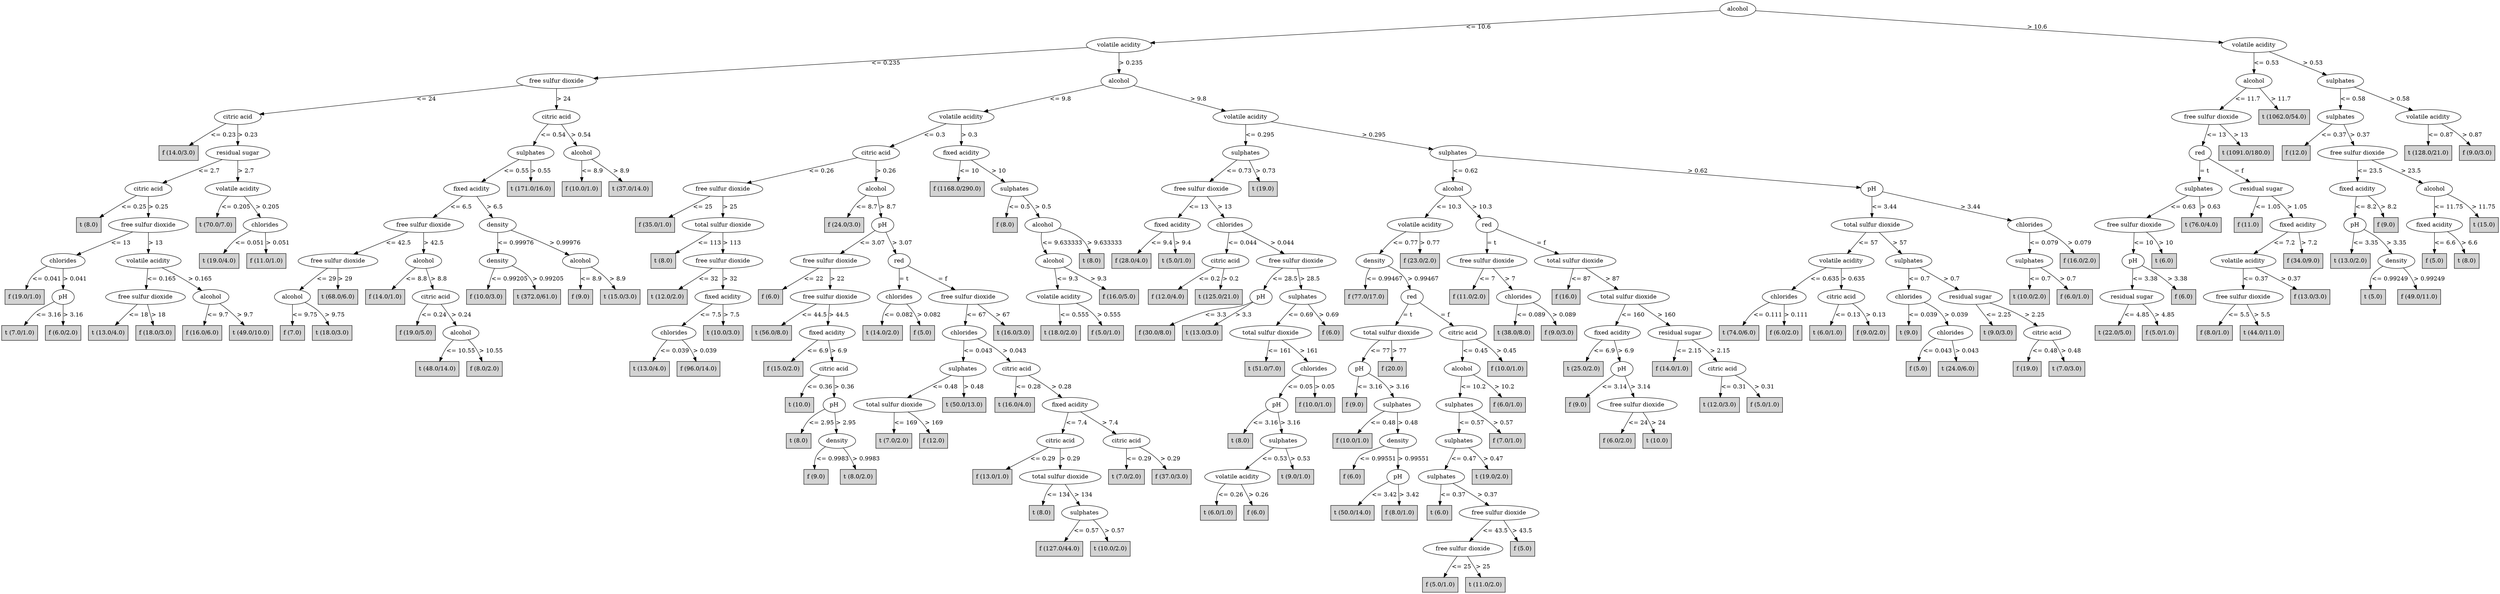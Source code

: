 digraph J48Tree {
N0 [label="alcohol" ]
N0->N1 [label="<= 10.6"]
N1 [label="volatile acidity" ]
N1->N2 [label="<= 0.235"]
N2 [label="free sulfur dioxide" ]
N2->N3 [label="<= 24"]
N3 [label="citric acid" ]
N3->N4 [label="<= 0.23"]
N4 [label="f (14.0/3.0)" shape=box style=filled ]
N3->N5 [label="> 0.23"]
N5 [label="residual sugar" ]
N5->N6 [label="<= 2.7"]
N6 [label="citric acid" ]
N6->N7 [label="<= 0.25"]
N7 [label="t (8.0)" shape=box style=filled ]
N6->N8 [label="> 0.25"]
N8 [label="free sulfur dioxide" ]
N8->N9 [label="<= 13"]
N9 [label="chlorides" ]
N9->N10 [label="<= 0.041"]
N10 [label="f (19.0/1.0)" shape=box style=filled ]
N9->N11 [label="> 0.041"]
N11 [label="pH" ]
N11->N12 [label="<= 3.16"]
N12 [label="t (7.0/1.0)" shape=box style=filled ]
N11->N13 [label="> 3.16"]
N13 [label="f (6.0/2.0)" shape=box style=filled ]
N8->N14 [label="> 13"]
N14 [label="volatile acidity" ]
N14->N15 [label="<= 0.165"]
N15 [label="free sulfur dioxide" ]
N15->N16 [label="<= 18"]
N16 [label="t (13.0/4.0)" shape=box style=filled ]
N15->N17 [label="> 18"]
N17 [label="f (18.0/3.0)" shape=box style=filled ]
N14->N18 [label="> 0.165"]
N18 [label="alcohol" ]
N18->N19 [label="<= 9.7"]
N19 [label="f (16.0/6.0)" shape=box style=filled ]
N18->N20 [label="> 9.7"]
N20 [label="t (49.0/10.0)" shape=box style=filled ]
N5->N21 [label="> 2.7"]
N21 [label="volatile acidity" ]
N21->N22 [label="<= 0.205"]
N22 [label="t (70.0/7.0)" shape=box style=filled ]
N21->N23 [label="> 0.205"]
N23 [label="chlorides" ]
N23->N24 [label="<= 0.051"]
N24 [label="t (19.0/4.0)" shape=box style=filled ]
N23->N25 [label="> 0.051"]
N25 [label="f (11.0/1.0)" shape=box style=filled ]
N2->N26 [label="> 24"]
N26 [label="citric acid" ]
N26->N27 [label="<= 0.54"]
N27 [label="sulphates" ]
N27->N28 [label="<= 0.55"]
N28 [label="fixed acidity" ]
N28->N29 [label="<= 6.5"]
N29 [label="free sulfur dioxide" ]
N29->N30 [label="<= 42.5"]
N30 [label="free sulfur dioxide" ]
N30->N31 [label="<= 29"]
N31 [label="alcohol" ]
N31->N32 [label="<= 9.75"]
N32 [label="f (7.0)" shape=box style=filled ]
N31->N33 [label="> 9.75"]
N33 [label="t (18.0/3.0)" shape=box style=filled ]
N30->N34 [label="> 29"]
N34 [label="t (68.0/6.0)" shape=box style=filled ]
N29->N35 [label="> 42.5"]
N35 [label="alcohol" ]
N35->N36 [label="<= 8.8"]
N36 [label="f (14.0/1.0)" shape=box style=filled ]
N35->N37 [label="> 8.8"]
N37 [label="citric acid" ]
N37->N38 [label="<= 0.24"]
N38 [label="f (19.0/5.0)" shape=box style=filled ]
N37->N39 [label="> 0.24"]
N39 [label="alcohol" ]
N39->N40 [label="<= 10.55"]
N40 [label="t (48.0/14.0)" shape=box style=filled ]
N39->N41 [label="> 10.55"]
N41 [label="f (8.0/2.0)" shape=box style=filled ]
N28->N42 [label="> 6.5"]
N42 [label="density" ]
N42->N43 [label="<= 0.99976"]
N43 [label="density" ]
N43->N44 [label="<= 0.99205"]
N44 [label="f (10.0/3.0)" shape=box style=filled ]
N43->N45 [label="> 0.99205"]
N45 [label="t (372.0/61.0)" shape=box style=filled ]
N42->N46 [label="> 0.99976"]
N46 [label="alcohol" ]
N46->N47 [label="<= 8.9"]
N47 [label="f (9.0)" shape=box style=filled ]
N46->N48 [label="> 8.9"]
N48 [label="t (15.0/3.0)" shape=box style=filled ]
N27->N49 [label="> 0.55"]
N49 [label="t (171.0/16.0)" shape=box style=filled ]
N26->N50 [label="> 0.54"]
N50 [label="alcohol" ]
N50->N51 [label="<= 8.9"]
N51 [label="f (10.0/1.0)" shape=box style=filled ]
N50->N52 [label="> 8.9"]
N52 [label="t (37.0/14.0)" shape=box style=filled ]
N1->N53 [label="> 0.235"]
N53 [label="alcohol" ]
N53->N54 [label="<= 9.8"]
N54 [label="volatile acidity" ]
N54->N55 [label="<= 0.3"]
N55 [label="citric acid" ]
N55->N56 [label="<= 0.26"]
N56 [label="free sulfur dioxide" ]
N56->N57 [label="<= 25"]
N57 [label="f (35.0/1.0)" shape=box style=filled ]
N56->N58 [label="> 25"]
N58 [label="total sulfur dioxide" ]
N58->N59 [label="<= 113"]
N59 [label="t (8.0)" shape=box style=filled ]
N58->N60 [label="> 113"]
N60 [label="free sulfur dioxide" ]
N60->N61 [label="<= 32"]
N61 [label="t (12.0/2.0)" shape=box style=filled ]
N60->N62 [label="> 32"]
N62 [label="fixed acidity" ]
N62->N63 [label="<= 7.5"]
N63 [label="chlorides" ]
N63->N64 [label="<= 0.039"]
N64 [label="t (13.0/4.0)" shape=box style=filled ]
N63->N65 [label="> 0.039"]
N65 [label="f (96.0/14.0)" shape=box style=filled ]
N62->N66 [label="> 7.5"]
N66 [label="t (10.0/3.0)" shape=box style=filled ]
N55->N67 [label="> 0.26"]
N67 [label="alcohol" ]
N67->N68 [label="<= 8.7"]
N68 [label="f (24.0/3.0)" shape=box style=filled ]
N67->N69 [label="> 8.7"]
N69 [label="pH" ]
N69->N70 [label="<= 3.07"]
N70 [label="free sulfur dioxide" ]
N70->N71 [label="<= 22"]
N71 [label="f (6.0)" shape=box style=filled ]
N70->N72 [label="> 22"]
N72 [label="free sulfur dioxide" ]
N72->N73 [label="<= 44.5"]
N73 [label="t (56.0/8.0)" shape=box style=filled ]
N72->N74 [label="> 44.5"]
N74 [label="fixed acidity" ]
N74->N75 [label="<= 6.9"]
N75 [label="f (15.0/2.0)" shape=box style=filled ]
N74->N76 [label="> 6.9"]
N76 [label="citric acid" ]
N76->N77 [label="<= 0.36"]
N77 [label="t (10.0)" shape=box style=filled ]
N76->N78 [label="> 0.36"]
N78 [label="pH" ]
N78->N79 [label="<= 2.95"]
N79 [label="t (8.0)" shape=box style=filled ]
N78->N80 [label="> 2.95"]
N80 [label="density" ]
N80->N81 [label="<= 0.9983"]
N81 [label="f (9.0)" shape=box style=filled ]
N80->N82 [label="> 0.9983"]
N82 [label="t (8.0/2.0)" shape=box style=filled ]
N69->N83 [label="> 3.07"]
N83 [label="red" ]
N83->N84 [label="= t"]
N84 [label="chlorides" ]
N84->N85 [label="<= 0.082"]
N85 [label="t (14.0/2.0)" shape=box style=filled ]
N84->N86 [label="> 0.082"]
N86 [label="f (5.0)" shape=box style=filled ]
N83->N87 [label="= f"]
N87 [label="free sulfur dioxide" ]
N87->N88 [label="<= 67"]
N88 [label="chlorides" ]
N88->N89 [label="<= 0.043"]
N89 [label="sulphates" ]
N89->N90 [label="<= 0.48"]
N90 [label="total sulfur dioxide" ]
N90->N91 [label="<= 169"]
N91 [label="t (7.0/2.0)" shape=box style=filled ]
N90->N92 [label="> 169"]
N92 [label="f (12.0)" shape=box style=filled ]
N89->N93 [label="> 0.48"]
N93 [label="t (50.0/13.0)" shape=box style=filled ]
N88->N94 [label="> 0.043"]
N94 [label="citric acid" ]
N94->N95 [label="<= 0.28"]
N95 [label="t (16.0/4.0)" shape=box style=filled ]
N94->N96 [label="> 0.28"]
N96 [label="fixed acidity" ]
N96->N97 [label="<= 7.4"]
N97 [label="citric acid" ]
N97->N98 [label="<= 0.29"]
N98 [label="f (13.0/1.0)" shape=box style=filled ]
N97->N99 [label="> 0.29"]
N99 [label="total sulfur dioxide" ]
N99->N100 [label="<= 134"]
N100 [label="t (8.0)" shape=box style=filled ]
N99->N101 [label="> 134"]
N101 [label="sulphates" ]
N101->N102 [label="<= 0.57"]
N102 [label="f (127.0/44.0)" shape=box style=filled ]
N101->N103 [label="> 0.57"]
N103 [label="t (10.0/2.0)" shape=box style=filled ]
N96->N104 [label="> 7.4"]
N104 [label="citric acid" ]
N104->N105 [label="<= 0.29"]
N105 [label="t (7.0/2.0)" shape=box style=filled ]
N104->N106 [label="> 0.29"]
N106 [label="f (37.0/3.0)" shape=box style=filled ]
N87->N107 [label="> 67"]
N107 [label="t (16.0/3.0)" shape=box style=filled ]
N54->N108 [label="> 0.3"]
N108 [label="fixed acidity" ]
N108->N109 [label="<= 10"]
N109 [label="f (1168.0/290.0)" shape=box style=filled ]
N108->N110 [label="> 10"]
N110 [label="sulphates" ]
N110->N111 [label="<= 0.5"]
N111 [label="f (8.0)" shape=box style=filled ]
N110->N112 [label="> 0.5"]
N112 [label="alcohol" ]
N112->N113 [label="<= 9.633333"]
N113 [label="alcohol" ]
N113->N114 [label="<= 9.3"]
N114 [label="volatile acidity" ]
N114->N115 [label="<= 0.555"]
N115 [label="t (18.0/2.0)" shape=box style=filled ]
N114->N116 [label="> 0.555"]
N116 [label="f (5.0/1.0)" shape=box style=filled ]
N113->N117 [label="> 9.3"]
N117 [label="f (16.0/5.0)" shape=box style=filled ]
N112->N118 [label="> 9.633333"]
N118 [label="t (8.0)" shape=box style=filled ]
N53->N119 [label="> 9.8"]
N119 [label="volatile acidity" ]
N119->N120 [label="<= 0.295"]
N120 [label="sulphates" ]
N120->N121 [label="<= 0.73"]
N121 [label="free sulfur dioxide" ]
N121->N122 [label="<= 13"]
N122 [label="fixed acidity" ]
N122->N123 [label="<= 9.4"]
N123 [label="f (28.0/4.0)" shape=box style=filled ]
N122->N124 [label="> 9.4"]
N124 [label="t (5.0/1.0)" shape=box style=filled ]
N121->N125 [label="> 13"]
N125 [label="chlorides" ]
N125->N126 [label="<= 0.044"]
N126 [label="citric acid" ]
N126->N127 [label="<= 0.2"]
N127 [label="f (12.0/4.0)" shape=box style=filled ]
N126->N128 [label="> 0.2"]
N128 [label="t (125.0/21.0)" shape=box style=filled ]
N125->N129 [label="> 0.044"]
N129 [label="free sulfur dioxide" ]
N129->N130 [label="<= 28.5"]
N130 [label="pH" ]
N130->N131 [label="<= 3.3"]
N131 [label="f (30.0/8.0)" shape=box style=filled ]
N130->N132 [label="> 3.3"]
N132 [label="t (13.0/3.0)" shape=box style=filled ]
N129->N133 [label="> 28.5"]
N133 [label="sulphates" ]
N133->N134 [label="<= 0.69"]
N134 [label="total sulfur dioxide" ]
N134->N135 [label="<= 161"]
N135 [label="t (51.0/7.0)" shape=box style=filled ]
N134->N136 [label="> 161"]
N136 [label="chlorides" ]
N136->N137 [label="<= 0.05"]
N137 [label="pH" ]
N137->N138 [label="<= 3.16"]
N138 [label="t (8.0)" shape=box style=filled ]
N137->N139 [label="> 3.16"]
N139 [label="sulphates" ]
N139->N140 [label="<= 0.53"]
N140 [label="volatile acidity" ]
N140->N141 [label="<= 0.26"]
N141 [label="t (6.0/1.0)" shape=box style=filled ]
N140->N142 [label="> 0.26"]
N142 [label="f (6.0)" shape=box style=filled ]
N139->N143 [label="> 0.53"]
N143 [label="t (9.0/1.0)" shape=box style=filled ]
N136->N144 [label="> 0.05"]
N144 [label="f (10.0/1.0)" shape=box style=filled ]
N133->N145 [label="> 0.69"]
N145 [label="f (6.0)" shape=box style=filled ]
N120->N146 [label="> 0.73"]
N146 [label="t (19.0)" shape=box style=filled ]
N119->N147 [label="> 0.295"]
N147 [label="sulphates" ]
N147->N148 [label="<= 0.62"]
N148 [label="alcohol" ]
N148->N149 [label="<= 10.3"]
N149 [label="volatile acidity" ]
N149->N150 [label="<= 0.77"]
N150 [label="density" ]
N150->N151 [label="<= 0.99467"]
N151 [label="f (77.0/17.0)" shape=box style=filled ]
N150->N152 [label="> 0.99467"]
N152 [label="red" ]
N152->N153 [label="= t"]
N153 [label="total sulfur dioxide" ]
N153->N154 [label="<= 77"]
N154 [label="pH" ]
N154->N155 [label="<= 3.16"]
N155 [label="f (9.0)" shape=box style=filled ]
N154->N156 [label="> 3.16"]
N156 [label="sulphates" ]
N156->N157 [label="<= 0.48"]
N157 [label="f (10.0/1.0)" shape=box style=filled ]
N156->N158 [label="> 0.48"]
N158 [label="density" ]
N158->N159 [label="<= 0.99551"]
N159 [label="f (6.0)" shape=box style=filled ]
N158->N160 [label="> 0.99551"]
N160 [label="pH" ]
N160->N161 [label="<= 3.42"]
N161 [label="t (50.0/14.0)" shape=box style=filled ]
N160->N162 [label="> 3.42"]
N162 [label="f (8.0/1.0)" shape=box style=filled ]
N153->N163 [label="> 77"]
N163 [label="f (20.0)" shape=box style=filled ]
N152->N164 [label="= f"]
N164 [label="citric acid" ]
N164->N165 [label="<= 0.45"]
N165 [label="alcohol" ]
N165->N166 [label="<= 10.2"]
N166 [label="sulphates" ]
N166->N167 [label="<= 0.57"]
N167 [label="sulphates" ]
N167->N168 [label="<= 0.47"]
N168 [label="sulphates" ]
N168->N169 [label="<= 0.37"]
N169 [label="t (6.0)" shape=box style=filled ]
N168->N170 [label="> 0.37"]
N170 [label="free sulfur dioxide" ]
N170->N171 [label="<= 43.5"]
N171 [label="free sulfur dioxide" ]
N171->N172 [label="<= 25"]
N172 [label="f (5.0/1.0)" shape=box style=filled ]
N171->N173 [label="> 25"]
N173 [label="t (11.0/2.0)" shape=box style=filled ]
N170->N174 [label="> 43.5"]
N174 [label="f (5.0)" shape=box style=filled ]
N167->N175 [label="> 0.47"]
N175 [label="t (19.0/2.0)" shape=box style=filled ]
N166->N176 [label="> 0.57"]
N176 [label="f (7.0/1.0)" shape=box style=filled ]
N165->N177 [label="> 10.2"]
N177 [label="f (6.0/1.0)" shape=box style=filled ]
N164->N178 [label="> 0.45"]
N178 [label="f (10.0/1.0)" shape=box style=filled ]
N149->N179 [label="> 0.77"]
N179 [label="f (23.0/2.0)" shape=box style=filled ]
N148->N180 [label="> 10.3"]
N180 [label="red" ]
N180->N181 [label="= t"]
N181 [label="free sulfur dioxide" ]
N181->N182 [label="<= 7"]
N182 [label="f (11.0/2.0)" shape=box style=filled ]
N181->N183 [label="> 7"]
N183 [label="chlorides" ]
N183->N184 [label="<= 0.089"]
N184 [label="t (38.0/8.0)" shape=box style=filled ]
N183->N185 [label="> 0.089"]
N185 [label="f (9.0/3.0)" shape=box style=filled ]
N180->N186 [label="= f"]
N186 [label="total sulfur dioxide" ]
N186->N187 [label="<= 87"]
N187 [label="f (16.0)" shape=box style=filled ]
N186->N188 [label="> 87"]
N188 [label="total sulfur dioxide" ]
N188->N189 [label="<= 160"]
N189 [label="fixed acidity" ]
N189->N190 [label="<= 6.9"]
N190 [label="t (25.0/2.0)" shape=box style=filled ]
N189->N191 [label="> 6.9"]
N191 [label="pH" ]
N191->N192 [label="<= 3.14"]
N192 [label="f (9.0)" shape=box style=filled ]
N191->N193 [label="> 3.14"]
N193 [label="free sulfur dioxide" ]
N193->N194 [label="<= 24"]
N194 [label="f (6.0/2.0)" shape=box style=filled ]
N193->N195 [label="> 24"]
N195 [label="t (10.0)" shape=box style=filled ]
N188->N196 [label="> 160"]
N196 [label="residual sugar" ]
N196->N197 [label="<= 2.15"]
N197 [label="f (14.0/1.0)" shape=box style=filled ]
N196->N198 [label="> 2.15"]
N198 [label="citric acid" ]
N198->N199 [label="<= 0.31"]
N199 [label="t (12.0/3.0)" shape=box style=filled ]
N198->N200 [label="> 0.31"]
N200 [label="f (5.0/1.0)" shape=box style=filled ]
N147->N201 [label="> 0.62"]
N201 [label="pH" ]
N201->N202 [label="<= 3.44"]
N202 [label="total sulfur dioxide" ]
N202->N203 [label="<= 57"]
N203 [label="volatile acidity" ]
N203->N204 [label="<= 0.635"]
N204 [label="chlorides" ]
N204->N205 [label="<= 0.111"]
N205 [label="t (74.0/6.0)" shape=box style=filled ]
N204->N206 [label="> 0.111"]
N206 [label="f (6.0/2.0)" shape=box style=filled ]
N203->N207 [label="> 0.635"]
N207 [label="citric acid" ]
N207->N208 [label="<= 0.13"]
N208 [label="t (6.0/1.0)" shape=box style=filled ]
N207->N209 [label="> 0.13"]
N209 [label="f (9.0/2.0)" shape=box style=filled ]
N202->N210 [label="> 57"]
N210 [label="sulphates" ]
N210->N211 [label="<= 0.7"]
N211 [label="chlorides" ]
N211->N212 [label="<= 0.039"]
N212 [label="t (9.0)" shape=box style=filled ]
N211->N213 [label="> 0.039"]
N213 [label="chlorides" ]
N213->N214 [label="<= 0.043"]
N214 [label="f (5.0)" shape=box style=filled ]
N213->N215 [label="> 0.043"]
N215 [label="t (24.0/6.0)" shape=box style=filled ]
N210->N216 [label="> 0.7"]
N216 [label="residual sugar" ]
N216->N217 [label="<= 2.25"]
N217 [label="t (9.0/3.0)" shape=box style=filled ]
N216->N218 [label="> 2.25"]
N218 [label="citric acid" ]
N218->N219 [label="<= 0.48"]
N219 [label="f (19.0)" shape=box style=filled ]
N218->N220 [label="> 0.48"]
N220 [label="t (7.0/3.0)" shape=box style=filled ]
N201->N221 [label="> 3.44"]
N221 [label="chlorides" ]
N221->N222 [label="<= 0.079"]
N222 [label="sulphates" ]
N222->N223 [label="<= 0.7"]
N223 [label="t (10.0/2.0)" shape=box style=filled ]
N222->N224 [label="> 0.7"]
N224 [label="f (6.0/1.0)" shape=box style=filled ]
N221->N225 [label="> 0.079"]
N225 [label="f (16.0/2.0)" shape=box style=filled ]
N0->N226 [label="> 10.6"]
N226 [label="volatile acidity" ]
N226->N227 [label="<= 0.53"]
N227 [label="alcohol" ]
N227->N228 [label="<= 11.7"]
N228 [label="free sulfur dioxide" ]
N228->N229 [label="<= 13"]
N229 [label="red" ]
N229->N230 [label="= t"]
N230 [label="sulphates" ]
N230->N231 [label="<= 0.63"]
N231 [label="free sulfur dioxide" ]
N231->N232 [label="<= 10"]
N232 [label="pH" ]
N232->N233 [label="<= 3.38"]
N233 [label="residual sugar" ]
N233->N234 [label="<= 4.85"]
N234 [label="t (22.0/5.0)" shape=box style=filled ]
N233->N235 [label="> 4.85"]
N235 [label="f (5.0/1.0)" shape=box style=filled ]
N232->N236 [label="> 3.38"]
N236 [label="f (6.0)" shape=box style=filled ]
N231->N237 [label="> 10"]
N237 [label="t (6.0)" shape=box style=filled ]
N230->N238 [label="> 0.63"]
N238 [label="t (76.0/4.0)" shape=box style=filled ]
N229->N239 [label="= f"]
N239 [label="residual sugar" ]
N239->N240 [label="<= 1.05"]
N240 [label="f (11.0)" shape=box style=filled ]
N239->N241 [label="> 1.05"]
N241 [label="fixed acidity" ]
N241->N242 [label="<= 7.2"]
N242 [label="volatile acidity" ]
N242->N243 [label="<= 0.37"]
N243 [label="free sulfur dioxide" ]
N243->N244 [label="<= 5.5"]
N244 [label="f (8.0/1.0)" shape=box style=filled ]
N243->N245 [label="> 5.5"]
N245 [label="t (44.0/11.0)" shape=box style=filled ]
N242->N246 [label="> 0.37"]
N246 [label="f (13.0/3.0)" shape=box style=filled ]
N241->N247 [label="> 7.2"]
N247 [label="f (34.0/9.0)" shape=box style=filled ]
N228->N248 [label="> 13"]
N248 [label="t (1091.0/180.0)" shape=box style=filled ]
N227->N249 [label="> 11.7"]
N249 [label="t (1062.0/54.0)" shape=box style=filled ]
N226->N250 [label="> 0.53"]
N250 [label="sulphates" ]
N250->N251 [label="<= 0.58"]
N251 [label="sulphates" ]
N251->N252 [label="<= 0.37"]
N252 [label="f (12.0)" shape=box style=filled ]
N251->N253 [label="> 0.37"]
N253 [label="free sulfur dioxide" ]
N253->N254 [label="<= 23.5"]
N254 [label="fixed acidity" ]
N254->N255 [label="<= 8.2"]
N255 [label="pH" ]
N255->N256 [label="<= 3.35"]
N256 [label="t (13.0/2.0)" shape=box style=filled ]
N255->N257 [label="> 3.35"]
N257 [label="density" ]
N257->N258 [label="<= 0.99249"]
N258 [label="t (5.0)" shape=box style=filled ]
N257->N259 [label="> 0.99249"]
N259 [label="f (49.0/11.0)" shape=box style=filled ]
N254->N260 [label="> 8.2"]
N260 [label="f (9.0)" shape=box style=filled ]
N253->N261 [label="> 23.5"]
N261 [label="alcohol" ]
N261->N262 [label="<= 11.75"]
N262 [label="fixed acidity" ]
N262->N263 [label="<= 6.6"]
N263 [label="f (5.0)" shape=box style=filled ]
N262->N264 [label="> 6.6"]
N264 [label="t (8.0)" shape=box style=filled ]
N261->N265 [label="> 11.75"]
N265 [label="t (15.0)" shape=box style=filled ]
N250->N266 [label="> 0.58"]
N266 [label="volatile acidity" ]
N266->N267 [label="<= 0.87"]
N267 [label="t (128.0/21.0)" shape=box style=filled ]
N266->N268 [label="> 0.87"]
N268 [label="f (9.0/3.0)" shape=box style=filled ]
}
